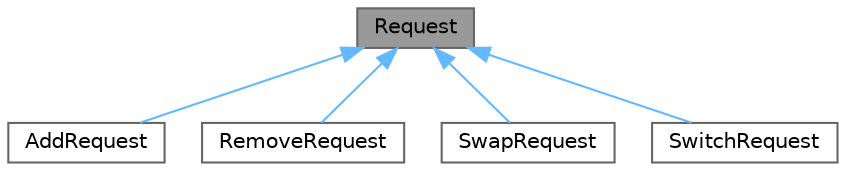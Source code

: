 digraph "Request"
{
 // LATEX_PDF_SIZE
  bgcolor="transparent";
  edge [fontname=Helvetica,fontsize=10,labelfontname=Helvetica,labelfontsize=10];
  node [fontname=Helvetica,fontsize=10,shape=box,height=0.2,width=0.4];
  Node1 [label="Request",height=0.2,width=0.4,color="gray40", fillcolor="grey60", style="filled", fontcolor="black",tooltip=" "];
  Node1 -> Node2 [dir="back",color="steelblue1",style="solid"];
  Node2 [label="AddRequest",height=0.2,width=0.4,color="gray40", fillcolor="white", style="filled",URL="$class_add_request.html",tooltip=" "];
  Node1 -> Node3 [dir="back",color="steelblue1",style="solid"];
  Node3 [label="RemoveRequest",height=0.2,width=0.4,color="gray40", fillcolor="white", style="filled",URL="$class_remove_request.html",tooltip=" "];
  Node1 -> Node4 [dir="back",color="steelblue1",style="solid"];
  Node4 [label="SwapRequest",height=0.2,width=0.4,color="gray40", fillcolor="white", style="filled",URL="$class_swap_request.html",tooltip=" "];
  Node1 -> Node5 [dir="back",color="steelblue1",style="solid"];
  Node5 [label="SwitchRequest",height=0.2,width=0.4,color="gray40", fillcolor="white", style="filled",URL="$class_switch_request.html",tooltip=" "];
}
